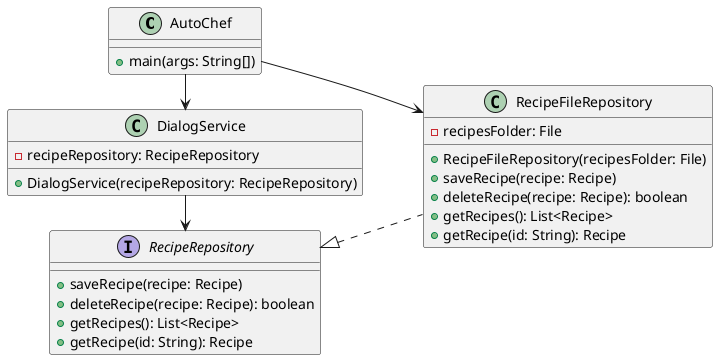 @startuml

left to right direction

class AutoChef {
  + main(args: String[])
}

class DialogService {
  - recipeRepository: RecipeRepository
  + DialogService(recipeRepository: RecipeRepository)
}

interface RecipeRepository {
  + saveRecipe(recipe: Recipe)
  + deleteRecipe(recipe: Recipe): boolean
  + getRecipes(): List<Recipe>
  + getRecipe(id: String): Recipe
}

class RecipeFileRepository {
  - recipesFolder: File
  + RecipeFileRepository(recipesFolder: File)
  + saveRecipe(recipe: Recipe)
  + deleteRecipe(recipe: Recipe): boolean
  + getRecipes(): List<Recipe>
  + getRecipe(id: String): Recipe
}

AutoChef -> RecipeFileRepository
AutoChef -> DialogService
DialogService -> RecipeRepository
RecipeRepository <|.. RecipeFileRepository

@enduml
